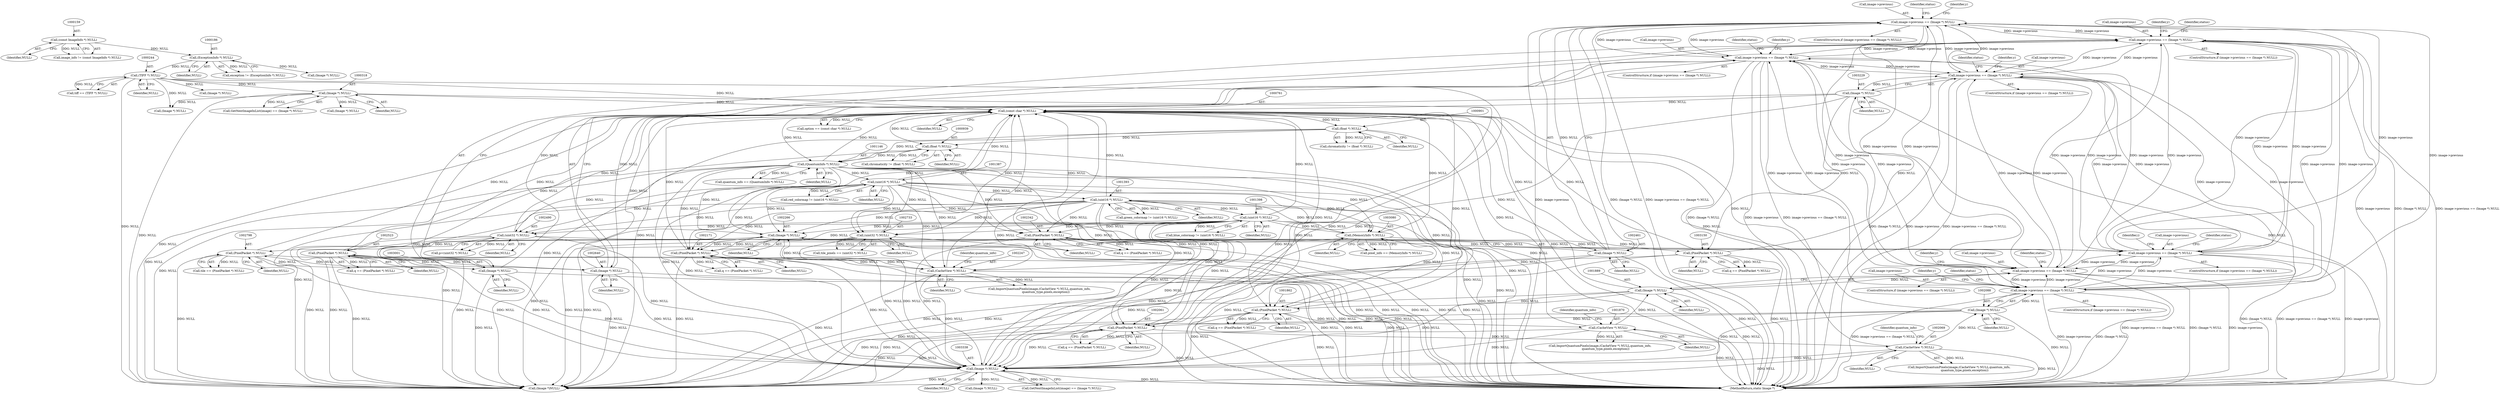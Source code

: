 digraph "0_ImageMagick_2bb6941a2d557f26a2f2049ade466e118eeaab91@pointer" {
"1002456" [label="(Call,image->previous == (Image *) NULL)"];
"1002996" [label="(Call,image->previous == (Image *) NULL)"];
"1002635" [label="(Call,image->previous == (Image *) NULL)"];
"1002456" [label="(Call,image->previous == (Image *) NULL)"];
"1003224" [label="(Call,image->previous == (Image *) NULL)"];
"1002083" [label="(Call,image->previous == (Image *) NULL)"];
"1001884" [label="(Call,image->previous == (Image *) NULL)"];
"1002261" [label="(Call,image->previous == (Image *) NULL)"];
"1002265" [label="(Call,(Image *) NULL)"];
"1001386" [label="(Call,(uint16 *) NULL)"];
"1001145" [label="(Call,(QuantumInfo *) NULL)"];
"1000760" [label="(Call,(const char *) NULL)"];
"1002341" [label="(Call,(PixelPacket *) NULL)"];
"1002460" [label="(Call,(Image *) NULL)"];
"1001392" [label="(Call,(uint16 *) NULL)"];
"1001397" [label="(Call,(uint16 *) NULL)"];
"1001861" [label="(Call,(PixelPacket *) NULL)"];
"1001888" [label="(Call,(Image *) NULL)"];
"1001869" [label="(Call,(CacheView *) NULL)"];
"1002087" [label="(Call,(Image *) NULL)"];
"1002068" [label="(Call,(CacheView *) NULL)"];
"1002060" [label="(Call,(PixelPacket *) NULL)"];
"1003000" [label="(Call,(Image *) NULL)"];
"1002797" [label="(Call,(PixelPacket *) NULL)"];
"1002732" [label="(Call,(uint32 *) NULL)"];
"1002639" [label="(Call,(Image *) NULL)"];
"1002522" [label="(Call,(PixelPacket *) NULL)"];
"1002489" [label="(Call,(uint32 *) NULL)"];
"1003149" [label="(Call,(PixelPacket *) NULL)"];
"1003079" [label="(Call,(MemoryInfo *) NULL)"];
"1003228" [label="(Call,(Image *) NULL)"];
"1000317" [label="(Call,(Image *) NULL)"];
"1000243" [label="(Call,(TIFF *) NULL)"];
"1000185" [label="(Call,(ExceptionInfo *) NULL)"];
"1000158" [label="(Call,(const ImageInfo *) NULL)"];
"1003337" [label="(Call,(Image *) NULL)"];
"1002170" [label="(Call,(PixelPacket *) NULL)"];
"1002246" [label="(Call,(CacheView *) NULL)"];
"1000938" [label="(Call,(float *) NULL)"];
"1000900" [label="(Call,(float *) NULL)"];
"1003147" [label="(Call,q == (PixelPacket *) NULL)"];
"1001392" [label="(Call,(uint16 *) NULL)"];
"1000243" [label="(Call,(TIFF *) NULL)"];
"1002522" [label="(Call,(PixelPacket *) NULL)"];
"1001386" [label="(Call,(uint16 *) NULL)"];
"1002249" [label="(Identifier,quantum_info)"];
"1002071" [label="(Identifier,quantum_info)"];
"1000160" [label="(Identifier,NULL)"];
"1002246" [label="(Call,(CacheView *) NULL)"];
"1003224" [label="(Call,image->previous == (Image *) NULL)"];
"1003337" [label="(Call,(Image *) NULL)"];
"1003233" [label="(Identifier,status)"];
"1002639" [label="(Call,(Image *) NULL)"];
"1002270" [label="(Identifier,status)"];
"1002462" [label="(Identifier,NULL)"];
"1002261" [label="(Call,image->previous == (Image *) NULL)"];
"1002341" [label="(Call,(PixelPacket *) NULL)"];
"1002457" [label="(Call,image->previous)"];
"1000758" [label="(Call,option == (const char *) NULL)"];
"1003131" [label="(Identifier,y)"];
"1003406" [label="(MethodReturn,static Image *)"];
"1002062" [label="(Identifier,NULL)"];
"1002168" [label="(Call,q == (PixelPacket *) NULL)"];
"1002524" [label="(Identifier,NULL)"];
"1002265" [label="(Call,(Image *) NULL)"];
"1000898" [label="(Call,chromaticity != (float *) NULL)"];
"1003228" [label="(Call,(Image *) NULL)"];
"1000936" [label="(Call,chromaticity != (float *) NULL)"];
"1001871" [label="(Identifier,NULL)"];
"1003339" [label="(Identifier,NULL)"];
"1001867" [label="(Call,ImportQuantumPixels(image,(CacheView *) NULL,quantum_info,\n            quantum_type,pixels,exception))"];
"1002244" [label="(Call,ImportQuantumPixels(image,(CacheView *) NULL,quantum_info,\n              quantum_type,pixels,exception))"];
"1002082" [label="(ControlStructure,if (image->previous == (Image *) NULL))"];
"1002260" [label="(ControlStructure,if (image->previous == (Image *) NULL))"];
"1001863" [label="(Identifier,NULL)"];
"1002730" [label="(Call,tile_pixels == (uint32 *) NULL)"];
"1001893" [label="(Identifier,status)"];
"1000902" [label="(Identifier,NULL)"];
"1002997" [label="(Call,image->previous)"];
"1003225" [label="(Call,image->previous)"];
"1000760" [label="(Call,(const char *) NULL)"];
"1001384" [label="(Call,red_colormap != (uint16 *) NULL)"];
"1000317" [label="(Call,(Image *) NULL)"];
"1002797" [label="(Call,(PixelPacket *) NULL)"];
"1001394" [label="(Identifier,NULL)"];
"1002491" [label="(Identifier,NULL)"];
"1003000" [label="(Call,(Image *) NULL)"];
"1002068" [label="(Call,(CacheView *) NULL)"];
"1002996" [label="(Call,image->previous == (Image *) NULL)"];
"1002636" [label="(Call,image->previous)"];
"1001861" [label="(Call,(PixelPacket *) NULL)"];
"1003346" [label="(Call,(Image *) NULL)"];
"1002465" [label="(Identifier,status)"];
"1001869" [label="(Call,(CacheView *) NULL)"];
"1003151" [label="(Identifier,NULL)"];
"1001827" [label="(Identifier,y)"];
"1000314" [label="(Call,GetNextImageInList(image) == (Image *) NULL)"];
"1002455" [label="(ControlStructure,if (image->previous == (Image *) NULL))"];
"1000183" [label="(Call,exception != (ExceptionInfo *) NULL)"];
"1000158" [label="(Call,(const ImageInfo *) NULL)"];
"1003400" [label="(Call,(Image *)NULL)"];
"1001143" [label="(Call,quantum_info == (QuantumInfo *) NULL)"];
"1002753" [label="(Identifier,y)"];
"1002248" [label="(Identifier,NULL)"];
"1000307" [label="(Call,(Image *) NULL)"];
"1002084" [label="(Call,image->previous)"];
"1002799" [label="(Identifier,NULL)"];
"1000328" [label="(Call,(Image *) NULL)"];
"1000156" [label="(Call,image_info != (const ImageInfo *) NULL)"];
"1002087" [label="(Call,(Image *) NULL)"];
"1000938" [label="(Call,(float *) NULL)"];
"1003334" [label="(Call,GetNextImageInList(image) == (Image *) NULL)"];
"1001395" [label="(Call,blue_colormap != (uint16 *) NULL)"];
"1000215" [label="(Call,(Image *) NULL)"];
"1000252" [label="(Call,(Image *) NULL)"];
"1001390" [label="(Call,green_colormap != (uint16 *) NULL)"];
"1001399" [label="(Identifier,NULL)"];
"1001397" [label="(Call,(uint16 *) NULL)"];
"1003081" [label="(Identifier,NULL)"];
"1002170" [label="(Call,(PixelPacket *) NULL)"];
"1000187" [label="(Identifier,NULL)"];
"1002634" [label="(ControlStructure,if (image->previous == (Image *) NULL))"];
"1002060" [label="(Call,(PixelPacket *) NULL)"];
"1002339" [label="(Call,q == (PixelPacket *) NULL)"];
"1002734" [label="(Identifier,NULL)"];
"1002304" [label="(Identifier,y)"];
"1000319" [label="(Identifier,NULL)"];
"1002644" [label="(Identifier,status)"];
"1003079" [label="(Call,(MemoryInfo *) NULL)"];
"1002487" [label="(Call,p=(uint32 *) NULL)"];
"1002089" [label="(Identifier,NULL)"];
"1001884" [label="(Call,image->previous == (Image *) NULL)"];
"1001388" [label="(Identifier,NULL)"];
"1002732" [label="(Call,(uint32 *) NULL)"];
"1002083" [label="(Call,image->previous == (Image *) NULL)"];
"1002026" [label="(Identifier,y)"];
"1000762" [label="(Identifier,NULL)"];
"1001888" [label="(Call,(Image *) NULL)"];
"1002066" [label="(Call,ImportQuantumPixels(image,(CacheView *) NULL,quantum_info,\n            quantum_type,pixels,exception))"];
"1002504" [label="(Identifier,y)"];
"1001872" [label="(Identifier,quantum_info)"];
"1003230" [label="(Identifier,NULL)"];
"1001859" [label="(Call,q == (PixelPacket *) NULL)"];
"1002070" [label="(Identifier,NULL)"];
"1002267" [label="(Identifier,NULL)"];
"1001145" [label="(Call,(QuantumInfo *) NULL)"];
"1002520" [label="(Call,q == (PixelPacket *) NULL)"];
"1002456" [label="(Call,image->previous == (Image *) NULL)"];
"1002489" [label="(Call,(uint32 *) NULL)"];
"1003077" [label="(Call,pixel_info == (MemoryInfo *) NULL)"];
"1001890" [label="(Identifier,NULL)"];
"1001883" [label="(ControlStructure,if (image->previous == (Image *) NULL))"];
"1000245" [label="(Identifier,NULL)"];
"1003002" [label="(Identifier,NULL)"];
"1002635" [label="(Call,image->previous == (Image *) NULL)"];
"1002120" [label="(Identifier,i)"];
"1000940" [label="(Identifier,NULL)"];
"1001885" [label="(Call,image->previous)"];
"1000241" [label="(Call,tiff == (TIFF *) NULL)"];
"1000185" [label="(Call,(ExceptionInfo *) NULL)"];
"1002460" [label="(Call,(Image *) NULL)"];
"1002058" [label="(Call,q == (PixelPacket *) NULL)"];
"1002995" [label="(ControlStructure,if (image->previous == (Image *) NULL))"];
"1000900" [label="(Call,(float *) NULL)"];
"1002641" [label="(Identifier,NULL)"];
"1003005" [label="(Identifier,status)"];
"1002343" [label="(Identifier,NULL)"];
"1001147" [label="(Identifier,NULL)"];
"1002092" [label="(Identifier,status)"];
"1003149" [label="(Call,(PixelPacket *) NULL)"];
"1002262" [label="(Call,image->previous)"];
"1003223" [label="(ControlStructure,if (image->previous == (Image *) NULL))"];
"1002795" [label="(Call,tile == (PixelPacket *) NULL)"];
"1002172" [label="(Identifier,NULL)"];
"1002456" -> "1002455"  [label="AST: "];
"1002456" -> "1002460"  [label="CFG: "];
"1002457" -> "1002456"  [label="AST: "];
"1002460" -> "1002456"  [label="AST: "];
"1002465" -> "1002456"  [label="CFG: "];
"1002304" -> "1002456"  [label="CFG: "];
"1002456" -> "1003406"  [label="DDG: image->previous"];
"1002456" -> "1003406"  [label="DDG: (Image *) NULL"];
"1002456" -> "1003406"  [label="DDG: image->previous == (Image *) NULL"];
"1002456" -> "1001884"  [label="DDG: image->previous"];
"1002456" -> "1002083"  [label="DDG: image->previous"];
"1002456" -> "1002261"  [label="DDG: image->previous"];
"1002996" -> "1002456"  [label="DDG: image->previous"];
"1002635" -> "1002456"  [label="DDG: image->previous"];
"1003224" -> "1002456"  [label="DDG: image->previous"];
"1002083" -> "1002456"  [label="DDG: image->previous"];
"1001884" -> "1002456"  [label="DDG: image->previous"];
"1002261" -> "1002456"  [label="DDG: image->previous"];
"1002460" -> "1002456"  [label="DDG: NULL"];
"1002456" -> "1002635"  [label="DDG: image->previous"];
"1002456" -> "1002996"  [label="DDG: image->previous"];
"1002456" -> "1003224"  [label="DDG: image->previous"];
"1002996" -> "1002995"  [label="AST: "];
"1002996" -> "1003000"  [label="CFG: "];
"1002997" -> "1002996"  [label="AST: "];
"1003000" -> "1002996"  [label="AST: "];
"1003005" -> "1002996"  [label="CFG: "];
"1002753" -> "1002996"  [label="CFG: "];
"1002996" -> "1003406"  [label="DDG: image->previous"];
"1002996" -> "1003406"  [label="DDG: (Image *) NULL"];
"1002996" -> "1003406"  [label="DDG: image->previous == (Image *) NULL"];
"1002996" -> "1001884"  [label="DDG: image->previous"];
"1002996" -> "1002083"  [label="DDG: image->previous"];
"1002996" -> "1002261"  [label="DDG: image->previous"];
"1002996" -> "1002635"  [label="DDG: image->previous"];
"1002635" -> "1002996"  [label="DDG: image->previous"];
"1003224" -> "1002996"  [label="DDG: image->previous"];
"1002083" -> "1002996"  [label="DDG: image->previous"];
"1001884" -> "1002996"  [label="DDG: image->previous"];
"1002261" -> "1002996"  [label="DDG: image->previous"];
"1003000" -> "1002996"  [label="DDG: NULL"];
"1002996" -> "1003224"  [label="DDG: image->previous"];
"1002635" -> "1002634"  [label="AST: "];
"1002635" -> "1002639"  [label="CFG: "];
"1002636" -> "1002635"  [label="AST: "];
"1002639" -> "1002635"  [label="AST: "];
"1002644" -> "1002635"  [label="CFG: "];
"1002504" -> "1002635"  [label="CFG: "];
"1002635" -> "1003406"  [label="DDG: (Image *) NULL"];
"1002635" -> "1003406"  [label="DDG: image->previous"];
"1002635" -> "1003406"  [label="DDG: image->previous == (Image *) NULL"];
"1002635" -> "1001884"  [label="DDG: image->previous"];
"1002635" -> "1002083"  [label="DDG: image->previous"];
"1002635" -> "1002261"  [label="DDG: image->previous"];
"1003224" -> "1002635"  [label="DDG: image->previous"];
"1002083" -> "1002635"  [label="DDG: image->previous"];
"1001884" -> "1002635"  [label="DDG: image->previous"];
"1002261" -> "1002635"  [label="DDG: image->previous"];
"1002639" -> "1002635"  [label="DDG: NULL"];
"1002635" -> "1003224"  [label="DDG: image->previous"];
"1003224" -> "1003223"  [label="AST: "];
"1003224" -> "1003228"  [label="CFG: "];
"1003225" -> "1003224"  [label="AST: "];
"1003228" -> "1003224"  [label="AST: "];
"1003233" -> "1003224"  [label="CFG: "];
"1003131" -> "1003224"  [label="CFG: "];
"1003224" -> "1003406"  [label="DDG: (Image *) NULL"];
"1003224" -> "1003406"  [label="DDG: image->previous"];
"1003224" -> "1003406"  [label="DDG: image->previous == (Image *) NULL"];
"1003224" -> "1001884"  [label="DDG: image->previous"];
"1003224" -> "1002083"  [label="DDG: image->previous"];
"1003224" -> "1002261"  [label="DDG: image->previous"];
"1002083" -> "1003224"  [label="DDG: image->previous"];
"1001884" -> "1003224"  [label="DDG: image->previous"];
"1002261" -> "1003224"  [label="DDG: image->previous"];
"1003228" -> "1003224"  [label="DDG: NULL"];
"1002083" -> "1002082"  [label="AST: "];
"1002083" -> "1002087"  [label="CFG: "];
"1002084" -> "1002083"  [label="AST: "];
"1002087" -> "1002083"  [label="AST: "];
"1002092" -> "1002083"  [label="CFG: "];
"1002026" -> "1002083"  [label="CFG: "];
"1002083" -> "1003406"  [label="DDG: image->previous == (Image *) NULL"];
"1002083" -> "1003406"  [label="DDG: image->previous"];
"1002083" -> "1003406"  [label="DDG: (Image *) NULL"];
"1002083" -> "1001884"  [label="DDG: image->previous"];
"1001884" -> "1002083"  [label="DDG: image->previous"];
"1002261" -> "1002083"  [label="DDG: image->previous"];
"1002087" -> "1002083"  [label="DDG: NULL"];
"1002083" -> "1002261"  [label="DDG: image->previous"];
"1001884" -> "1001883"  [label="AST: "];
"1001884" -> "1001888"  [label="CFG: "];
"1001885" -> "1001884"  [label="AST: "];
"1001888" -> "1001884"  [label="AST: "];
"1001893" -> "1001884"  [label="CFG: "];
"1001827" -> "1001884"  [label="CFG: "];
"1001884" -> "1003406"  [label="DDG: image->previous == (Image *) NULL"];
"1001884" -> "1003406"  [label="DDG: (Image *) NULL"];
"1001884" -> "1003406"  [label="DDG: image->previous"];
"1002261" -> "1001884"  [label="DDG: image->previous"];
"1001888" -> "1001884"  [label="DDG: NULL"];
"1001884" -> "1002261"  [label="DDG: image->previous"];
"1002261" -> "1002260"  [label="AST: "];
"1002261" -> "1002265"  [label="CFG: "];
"1002262" -> "1002261"  [label="AST: "];
"1002265" -> "1002261"  [label="AST: "];
"1002270" -> "1002261"  [label="CFG: "];
"1002120" -> "1002261"  [label="CFG: "];
"1002261" -> "1003406"  [label="DDG: (Image *) NULL"];
"1002261" -> "1003406"  [label="DDG: image->previous == (Image *) NULL"];
"1002261" -> "1003406"  [label="DDG: image->previous"];
"1002265" -> "1002261"  [label="DDG: NULL"];
"1002265" -> "1002267"  [label="CFG: "];
"1002266" -> "1002265"  [label="AST: "];
"1002267" -> "1002265"  [label="AST: "];
"1002265" -> "1003406"  [label="DDG: NULL"];
"1002265" -> "1000760"  [label="DDG: NULL"];
"1002265" -> "1002170"  [label="DDG: NULL"];
"1001386" -> "1002265"  [label="DDG: NULL"];
"1001145" -> "1002265"  [label="DDG: NULL"];
"1001392" -> "1002265"  [label="DDG: NULL"];
"1002170" -> "1002265"  [label="DDG: NULL"];
"1002246" -> "1002265"  [label="DDG: NULL"];
"1001397" -> "1002265"  [label="DDG: NULL"];
"1002265" -> "1003337"  [label="DDG: NULL"];
"1002265" -> "1003400"  [label="DDG: NULL"];
"1001386" -> "1001384"  [label="AST: "];
"1001386" -> "1001388"  [label="CFG: "];
"1001387" -> "1001386"  [label="AST: "];
"1001388" -> "1001386"  [label="AST: "];
"1001384" -> "1001386"  [label="CFG: "];
"1001386" -> "1003406"  [label="DDG: NULL"];
"1001386" -> "1000760"  [label="DDG: NULL"];
"1001386" -> "1001384"  [label="DDG: NULL"];
"1001145" -> "1001386"  [label="DDG: NULL"];
"1001386" -> "1001392"  [label="DDG: NULL"];
"1001386" -> "1001861"  [label="DDG: NULL"];
"1001386" -> "1002060"  [label="DDG: NULL"];
"1001386" -> "1002170"  [label="DDG: NULL"];
"1001386" -> "1002246"  [label="DDG: NULL"];
"1001386" -> "1002341"  [label="DDG: NULL"];
"1001386" -> "1002489"  [label="DDG: NULL"];
"1001386" -> "1002732"  [label="DDG: NULL"];
"1001386" -> "1003079"  [label="DDG: NULL"];
"1001386" -> "1003337"  [label="DDG: NULL"];
"1001386" -> "1003400"  [label="DDG: NULL"];
"1001145" -> "1001143"  [label="AST: "];
"1001145" -> "1001147"  [label="CFG: "];
"1001146" -> "1001145"  [label="AST: "];
"1001147" -> "1001145"  [label="AST: "];
"1001143" -> "1001145"  [label="CFG: "];
"1001145" -> "1003406"  [label="DDG: NULL"];
"1001145" -> "1000760"  [label="DDG: NULL"];
"1001145" -> "1001143"  [label="DDG: NULL"];
"1000760" -> "1001145"  [label="DDG: NULL"];
"1000938" -> "1001145"  [label="DDG: NULL"];
"1000900" -> "1001145"  [label="DDG: NULL"];
"1001145" -> "1001861"  [label="DDG: NULL"];
"1001145" -> "1002060"  [label="DDG: NULL"];
"1001145" -> "1002170"  [label="DDG: NULL"];
"1001145" -> "1002246"  [label="DDG: NULL"];
"1001145" -> "1002341"  [label="DDG: NULL"];
"1001145" -> "1002489"  [label="DDG: NULL"];
"1001145" -> "1002732"  [label="DDG: NULL"];
"1001145" -> "1003079"  [label="DDG: NULL"];
"1001145" -> "1003337"  [label="DDG: NULL"];
"1001145" -> "1003400"  [label="DDG: NULL"];
"1000760" -> "1000758"  [label="AST: "];
"1000760" -> "1000762"  [label="CFG: "];
"1000761" -> "1000760"  [label="AST: "];
"1000762" -> "1000760"  [label="AST: "];
"1000758" -> "1000760"  [label="CFG: "];
"1000760" -> "1003406"  [label="DDG: NULL"];
"1000760" -> "1000758"  [label="DDG: NULL"];
"1002341" -> "1000760"  [label="DDG: NULL"];
"1002460" -> "1000760"  [label="DDG: NULL"];
"1001861" -> "1000760"  [label="DDG: NULL"];
"1001888" -> "1000760"  [label="DDG: NULL"];
"1001869" -> "1000760"  [label="DDG: NULL"];
"1002087" -> "1000760"  [label="DDG: NULL"];
"1003000" -> "1000760"  [label="DDG: NULL"];
"1002639" -> "1000760"  [label="DDG: NULL"];
"1003149" -> "1000760"  [label="DDG: NULL"];
"1002060" -> "1000760"  [label="DDG: NULL"];
"1000317" -> "1000760"  [label="DDG: NULL"];
"1002522" -> "1000760"  [label="DDG: NULL"];
"1003337" -> "1000760"  [label="DDG: NULL"];
"1002170" -> "1000760"  [label="DDG: NULL"];
"1003079" -> "1000760"  [label="DDG: NULL"];
"1001392" -> "1000760"  [label="DDG: NULL"];
"1002732" -> "1000760"  [label="DDG: NULL"];
"1002797" -> "1000760"  [label="DDG: NULL"];
"1000243" -> "1000760"  [label="DDG: NULL"];
"1002246" -> "1000760"  [label="DDG: NULL"];
"1001397" -> "1000760"  [label="DDG: NULL"];
"1002068" -> "1000760"  [label="DDG: NULL"];
"1002489" -> "1000760"  [label="DDG: NULL"];
"1003228" -> "1000760"  [label="DDG: NULL"];
"1000760" -> "1000900"  [label="DDG: NULL"];
"1000760" -> "1000938"  [label="DDG: NULL"];
"1000760" -> "1003400"  [label="DDG: NULL"];
"1002341" -> "1002339"  [label="AST: "];
"1002341" -> "1002343"  [label="CFG: "];
"1002342" -> "1002341"  [label="AST: "];
"1002343" -> "1002341"  [label="AST: "];
"1002339" -> "1002341"  [label="CFG: "];
"1002341" -> "1003406"  [label="DDG: NULL"];
"1002341" -> "1002339"  [label="DDG: NULL"];
"1002460" -> "1002341"  [label="DDG: NULL"];
"1001392" -> "1002341"  [label="DDG: NULL"];
"1001397" -> "1002341"  [label="DDG: NULL"];
"1002341" -> "1002460"  [label="DDG: NULL"];
"1002341" -> "1003337"  [label="DDG: NULL"];
"1002341" -> "1003400"  [label="DDG: NULL"];
"1002460" -> "1002462"  [label="CFG: "];
"1002461" -> "1002460"  [label="AST: "];
"1002462" -> "1002460"  [label="AST: "];
"1002460" -> "1003406"  [label="DDG: NULL"];
"1002460" -> "1003337"  [label="DDG: NULL"];
"1002460" -> "1003400"  [label="DDG: NULL"];
"1001392" -> "1001390"  [label="AST: "];
"1001392" -> "1001394"  [label="CFG: "];
"1001393" -> "1001392"  [label="AST: "];
"1001394" -> "1001392"  [label="AST: "];
"1001390" -> "1001392"  [label="CFG: "];
"1001392" -> "1003406"  [label="DDG: NULL"];
"1001392" -> "1001390"  [label="DDG: NULL"];
"1001392" -> "1001397"  [label="DDG: NULL"];
"1001392" -> "1001861"  [label="DDG: NULL"];
"1001392" -> "1002060"  [label="DDG: NULL"];
"1001392" -> "1002170"  [label="DDG: NULL"];
"1001392" -> "1002246"  [label="DDG: NULL"];
"1001392" -> "1002489"  [label="DDG: NULL"];
"1001392" -> "1002732"  [label="DDG: NULL"];
"1001392" -> "1003079"  [label="DDG: NULL"];
"1001392" -> "1003337"  [label="DDG: NULL"];
"1001392" -> "1003400"  [label="DDG: NULL"];
"1001397" -> "1001395"  [label="AST: "];
"1001397" -> "1001399"  [label="CFG: "];
"1001398" -> "1001397"  [label="AST: "];
"1001399" -> "1001397"  [label="AST: "];
"1001395" -> "1001397"  [label="CFG: "];
"1001397" -> "1003406"  [label="DDG: NULL"];
"1001397" -> "1001395"  [label="DDG: NULL"];
"1001397" -> "1001861"  [label="DDG: NULL"];
"1001397" -> "1002060"  [label="DDG: NULL"];
"1001397" -> "1002170"  [label="DDG: NULL"];
"1001397" -> "1002246"  [label="DDG: NULL"];
"1001397" -> "1002489"  [label="DDG: NULL"];
"1001397" -> "1002732"  [label="DDG: NULL"];
"1001397" -> "1003079"  [label="DDG: NULL"];
"1001397" -> "1003337"  [label="DDG: NULL"];
"1001397" -> "1003400"  [label="DDG: NULL"];
"1001861" -> "1001859"  [label="AST: "];
"1001861" -> "1001863"  [label="CFG: "];
"1001862" -> "1001861"  [label="AST: "];
"1001863" -> "1001861"  [label="AST: "];
"1001859" -> "1001861"  [label="CFG: "];
"1001861" -> "1003406"  [label="DDG: NULL"];
"1001861" -> "1001859"  [label="DDG: NULL"];
"1001888" -> "1001861"  [label="DDG: NULL"];
"1001861" -> "1001869"  [label="DDG: NULL"];
"1001861" -> "1003337"  [label="DDG: NULL"];
"1001861" -> "1003400"  [label="DDG: NULL"];
"1001888" -> "1001890"  [label="CFG: "];
"1001889" -> "1001888"  [label="AST: "];
"1001890" -> "1001888"  [label="AST: "];
"1001888" -> "1003406"  [label="DDG: NULL"];
"1001869" -> "1001888"  [label="DDG: NULL"];
"1001888" -> "1003337"  [label="DDG: NULL"];
"1001888" -> "1003400"  [label="DDG: NULL"];
"1001869" -> "1001867"  [label="AST: "];
"1001869" -> "1001871"  [label="CFG: "];
"1001870" -> "1001869"  [label="AST: "];
"1001871" -> "1001869"  [label="AST: "];
"1001872" -> "1001869"  [label="CFG: "];
"1001869" -> "1003406"  [label="DDG: NULL"];
"1001869" -> "1001867"  [label="DDG: NULL"];
"1001869" -> "1003337"  [label="DDG: NULL"];
"1001869" -> "1003400"  [label="DDG: NULL"];
"1002087" -> "1002089"  [label="CFG: "];
"1002088" -> "1002087"  [label="AST: "];
"1002089" -> "1002087"  [label="AST: "];
"1002087" -> "1003406"  [label="DDG: NULL"];
"1002087" -> "1002060"  [label="DDG: NULL"];
"1002068" -> "1002087"  [label="DDG: NULL"];
"1002087" -> "1003337"  [label="DDG: NULL"];
"1002087" -> "1003400"  [label="DDG: NULL"];
"1002068" -> "1002066"  [label="AST: "];
"1002068" -> "1002070"  [label="CFG: "];
"1002069" -> "1002068"  [label="AST: "];
"1002070" -> "1002068"  [label="AST: "];
"1002071" -> "1002068"  [label="CFG: "];
"1002068" -> "1003406"  [label="DDG: NULL"];
"1002068" -> "1002066"  [label="DDG: NULL"];
"1002060" -> "1002068"  [label="DDG: NULL"];
"1002068" -> "1003337"  [label="DDG: NULL"];
"1002068" -> "1003400"  [label="DDG: NULL"];
"1002060" -> "1002058"  [label="AST: "];
"1002060" -> "1002062"  [label="CFG: "];
"1002061" -> "1002060"  [label="AST: "];
"1002062" -> "1002060"  [label="AST: "];
"1002058" -> "1002060"  [label="CFG: "];
"1002060" -> "1003406"  [label="DDG: NULL"];
"1002060" -> "1002058"  [label="DDG: NULL"];
"1002060" -> "1003337"  [label="DDG: NULL"];
"1002060" -> "1003400"  [label="DDG: NULL"];
"1003000" -> "1003002"  [label="CFG: "];
"1003001" -> "1003000"  [label="AST: "];
"1003002" -> "1003000"  [label="AST: "];
"1003000" -> "1003406"  [label="DDG: NULL"];
"1003000" -> "1002797"  [label="DDG: NULL"];
"1002797" -> "1003000"  [label="DDG: NULL"];
"1003000" -> "1003337"  [label="DDG: NULL"];
"1003000" -> "1003400"  [label="DDG: NULL"];
"1002797" -> "1002795"  [label="AST: "];
"1002797" -> "1002799"  [label="CFG: "];
"1002798" -> "1002797"  [label="AST: "];
"1002799" -> "1002797"  [label="AST: "];
"1002795" -> "1002797"  [label="CFG: "];
"1002797" -> "1003406"  [label="DDG: NULL"];
"1002797" -> "1002795"  [label="DDG: NULL"];
"1002732" -> "1002797"  [label="DDG: NULL"];
"1002797" -> "1003337"  [label="DDG: NULL"];
"1002797" -> "1003400"  [label="DDG: NULL"];
"1002732" -> "1002730"  [label="AST: "];
"1002732" -> "1002734"  [label="CFG: "];
"1002733" -> "1002732"  [label="AST: "];
"1002734" -> "1002732"  [label="AST: "];
"1002730" -> "1002732"  [label="CFG: "];
"1002732" -> "1003406"  [label="DDG: NULL"];
"1002732" -> "1002730"  [label="DDG: NULL"];
"1002732" -> "1003337"  [label="DDG: NULL"];
"1002732" -> "1003400"  [label="DDG: NULL"];
"1002639" -> "1002641"  [label="CFG: "];
"1002640" -> "1002639"  [label="AST: "];
"1002641" -> "1002639"  [label="AST: "];
"1002639" -> "1003406"  [label="DDG: NULL"];
"1002639" -> "1002522"  [label="DDG: NULL"];
"1002522" -> "1002639"  [label="DDG: NULL"];
"1002639" -> "1003337"  [label="DDG: NULL"];
"1002639" -> "1003400"  [label="DDG: NULL"];
"1002522" -> "1002520"  [label="AST: "];
"1002522" -> "1002524"  [label="CFG: "];
"1002523" -> "1002522"  [label="AST: "];
"1002524" -> "1002522"  [label="AST: "];
"1002520" -> "1002522"  [label="CFG: "];
"1002522" -> "1003406"  [label="DDG: NULL"];
"1002522" -> "1002520"  [label="DDG: NULL"];
"1002489" -> "1002522"  [label="DDG: NULL"];
"1002522" -> "1003337"  [label="DDG: NULL"];
"1002522" -> "1003400"  [label="DDG: NULL"];
"1002489" -> "1002487"  [label="AST: "];
"1002489" -> "1002491"  [label="CFG: "];
"1002490" -> "1002489"  [label="AST: "];
"1002491" -> "1002489"  [label="AST: "];
"1002487" -> "1002489"  [label="CFG: "];
"1002489" -> "1003406"  [label="DDG: NULL"];
"1002489" -> "1002487"  [label="DDG: NULL"];
"1002489" -> "1003337"  [label="DDG: NULL"];
"1002489" -> "1003400"  [label="DDG: NULL"];
"1003149" -> "1003147"  [label="AST: "];
"1003149" -> "1003151"  [label="CFG: "];
"1003150" -> "1003149"  [label="AST: "];
"1003151" -> "1003149"  [label="AST: "];
"1003147" -> "1003149"  [label="CFG: "];
"1003149" -> "1003406"  [label="DDG: NULL"];
"1003149" -> "1003147"  [label="DDG: NULL"];
"1003079" -> "1003149"  [label="DDG: NULL"];
"1003228" -> "1003149"  [label="DDG: NULL"];
"1003149" -> "1003228"  [label="DDG: NULL"];
"1003149" -> "1003337"  [label="DDG: NULL"];
"1003149" -> "1003400"  [label="DDG: NULL"];
"1003079" -> "1003077"  [label="AST: "];
"1003079" -> "1003081"  [label="CFG: "];
"1003080" -> "1003079"  [label="AST: "];
"1003081" -> "1003079"  [label="AST: "];
"1003077" -> "1003079"  [label="CFG: "];
"1003079" -> "1003406"  [label="DDG: NULL"];
"1003079" -> "1003077"  [label="DDG: NULL"];
"1003079" -> "1003337"  [label="DDG: NULL"];
"1003079" -> "1003400"  [label="DDG: NULL"];
"1003228" -> "1003230"  [label="CFG: "];
"1003229" -> "1003228"  [label="AST: "];
"1003230" -> "1003228"  [label="AST: "];
"1003228" -> "1003406"  [label="DDG: NULL"];
"1003228" -> "1003337"  [label="DDG: NULL"];
"1003228" -> "1003400"  [label="DDG: NULL"];
"1000317" -> "1000314"  [label="AST: "];
"1000317" -> "1000319"  [label="CFG: "];
"1000318" -> "1000317"  [label="AST: "];
"1000319" -> "1000317"  [label="AST: "];
"1000314" -> "1000317"  [label="CFG: "];
"1000317" -> "1003406"  [label="DDG: NULL"];
"1000317" -> "1000307"  [label="DDG: NULL"];
"1000317" -> "1000314"  [label="DDG: NULL"];
"1000243" -> "1000317"  [label="DDG: NULL"];
"1000317" -> "1000328"  [label="DDG: NULL"];
"1000317" -> "1003400"  [label="DDG: NULL"];
"1000243" -> "1000241"  [label="AST: "];
"1000243" -> "1000245"  [label="CFG: "];
"1000244" -> "1000243"  [label="AST: "];
"1000245" -> "1000243"  [label="AST: "];
"1000241" -> "1000243"  [label="CFG: "];
"1000243" -> "1003406"  [label="DDG: NULL"];
"1000243" -> "1000241"  [label="DDG: NULL"];
"1000185" -> "1000243"  [label="DDG: NULL"];
"1000243" -> "1000252"  [label="DDG: NULL"];
"1000243" -> "1000307"  [label="DDG: NULL"];
"1000243" -> "1003400"  [label="DDG: NULL"];
"1000185" -> "1000183"  [label="AST: "];
"1000185" -> "1000187"  [label="CFG: "];
"1000186" -> "1000185"  [label="AST: "];
"1000187" -> "1000185"  [label="AST: "];
"1000183" -> "1000185"  [label="CFG: "];
"1000185" -> "1000183"  [label="DDG: NULL"];
"1000158" -> "1000185"  [label="DDG: NULL"];
"1000185" -> "1000215"  [label="DDG: NULL"];
"1000158" -> "1000156"  [label="AST: "];
"1000158" -> "1000160"  [label="CFG: "];
"1000159" -> "1000158"  [label="AST: "];
"1000160" -> "1000158"  [label="AST: "];
"1000156" -> "1000158"  [label="CFG: "];
"1000158" -> "1000156"  [label="DDG: NULL"];
"1003337" -> "1003334"  [label="AST: "];
"1003337" -> "1003339"  [label="CFG: "];
"1003338" -> "1003337"  [label="AST: "];
"1003339" -> "1003337"  [label="AST: "];
"1003334" -> "1003337"  [label="CFG: "];
"1003337" -> "1003406"  [label="DDG: NULL"];
"1003337" -> "1003334"  [label="DDG: NULL"];
"1002170" -> "1003337"  [label="DDG: NULL"];
"1002246" -> "1003337"  [label="DDG: NULL"];
"1003337" -> "1003346"  [label="DDG: NULL"];
"1003337" -> "1003400"  [label="DDG: NULL"];
"1002170" -> "1002168"  [label="AST: "];
"1002170" -> "1002172"  [label="CFG: "];
"1002171" -> "1002170"  [label="AST: "];
"1002172" -> "1002170"  [label="AST: "];
"1002168" -> "1002170"  [label="CFG: "];
"1002170" -> "1003406"  [label="DDG: NULL"];
"1002170" -> "1002168"  [label="DDG: NULL"];
"1002246" -> "1002170"  [label="DDG: NULL"];
"1002170" -> "1002246"  [label="DDG: NULL"];
"1002170" -> "1003400"  [label="DDG: NULL"];
"1002246" -> "1002244"  [label="AST: "];
"1002246" -> "1002248"  [label="CFG: "];
"1002247" -> "1002246"  [label="AST: "];
"1002248" -> "1002246"  [label="AST: "];
"1002249" -> "1002246"  [label="CFG: "];
"1002246" -> "1003406"  [label="DDG: NULL"];
"1002246" -> "1002244"  [label="DDG: NULL"];
"1002246" -> "1003400"  [label="DDG: NULL"];
"1000938" -> "1000936"  [label="AST: "];
"1000938" -> "1000940"  [label="CFG: "];
"1000939" -> "1000938"  [label="AST: "];
"1000940" -> "1000938"  [label="AST: "];
"1000936" -> "1000938"  [label="CFG: "];
"1000938" -> "1003406"  [label="DDG: NULL"];
"1000938" -> "1000936"  [label="DDG: NULL"];
"1000900" -> "1000938"  [label="DDG: NULL"];
"1000938" -> "1003400"  [label="DDG: NULL"];
"1000900" -> "1000898"  [label="AST: "];
"1000900" -> "1000902"  [label="CFG: "];
"1000901" -> "1000900"  [label="AST: "];
"1000902" -> "1000900"  [label="AST: "];
"1000898" -> "1000900"  [label="CFG: "];
"1000900" -> "1003406"  [label="DDG: NULL"];
"1000900" -> "1000898"  [label="DDG: NULL"];
"1000900" -> "1003400"  [label="DDG: NULL"];
}
